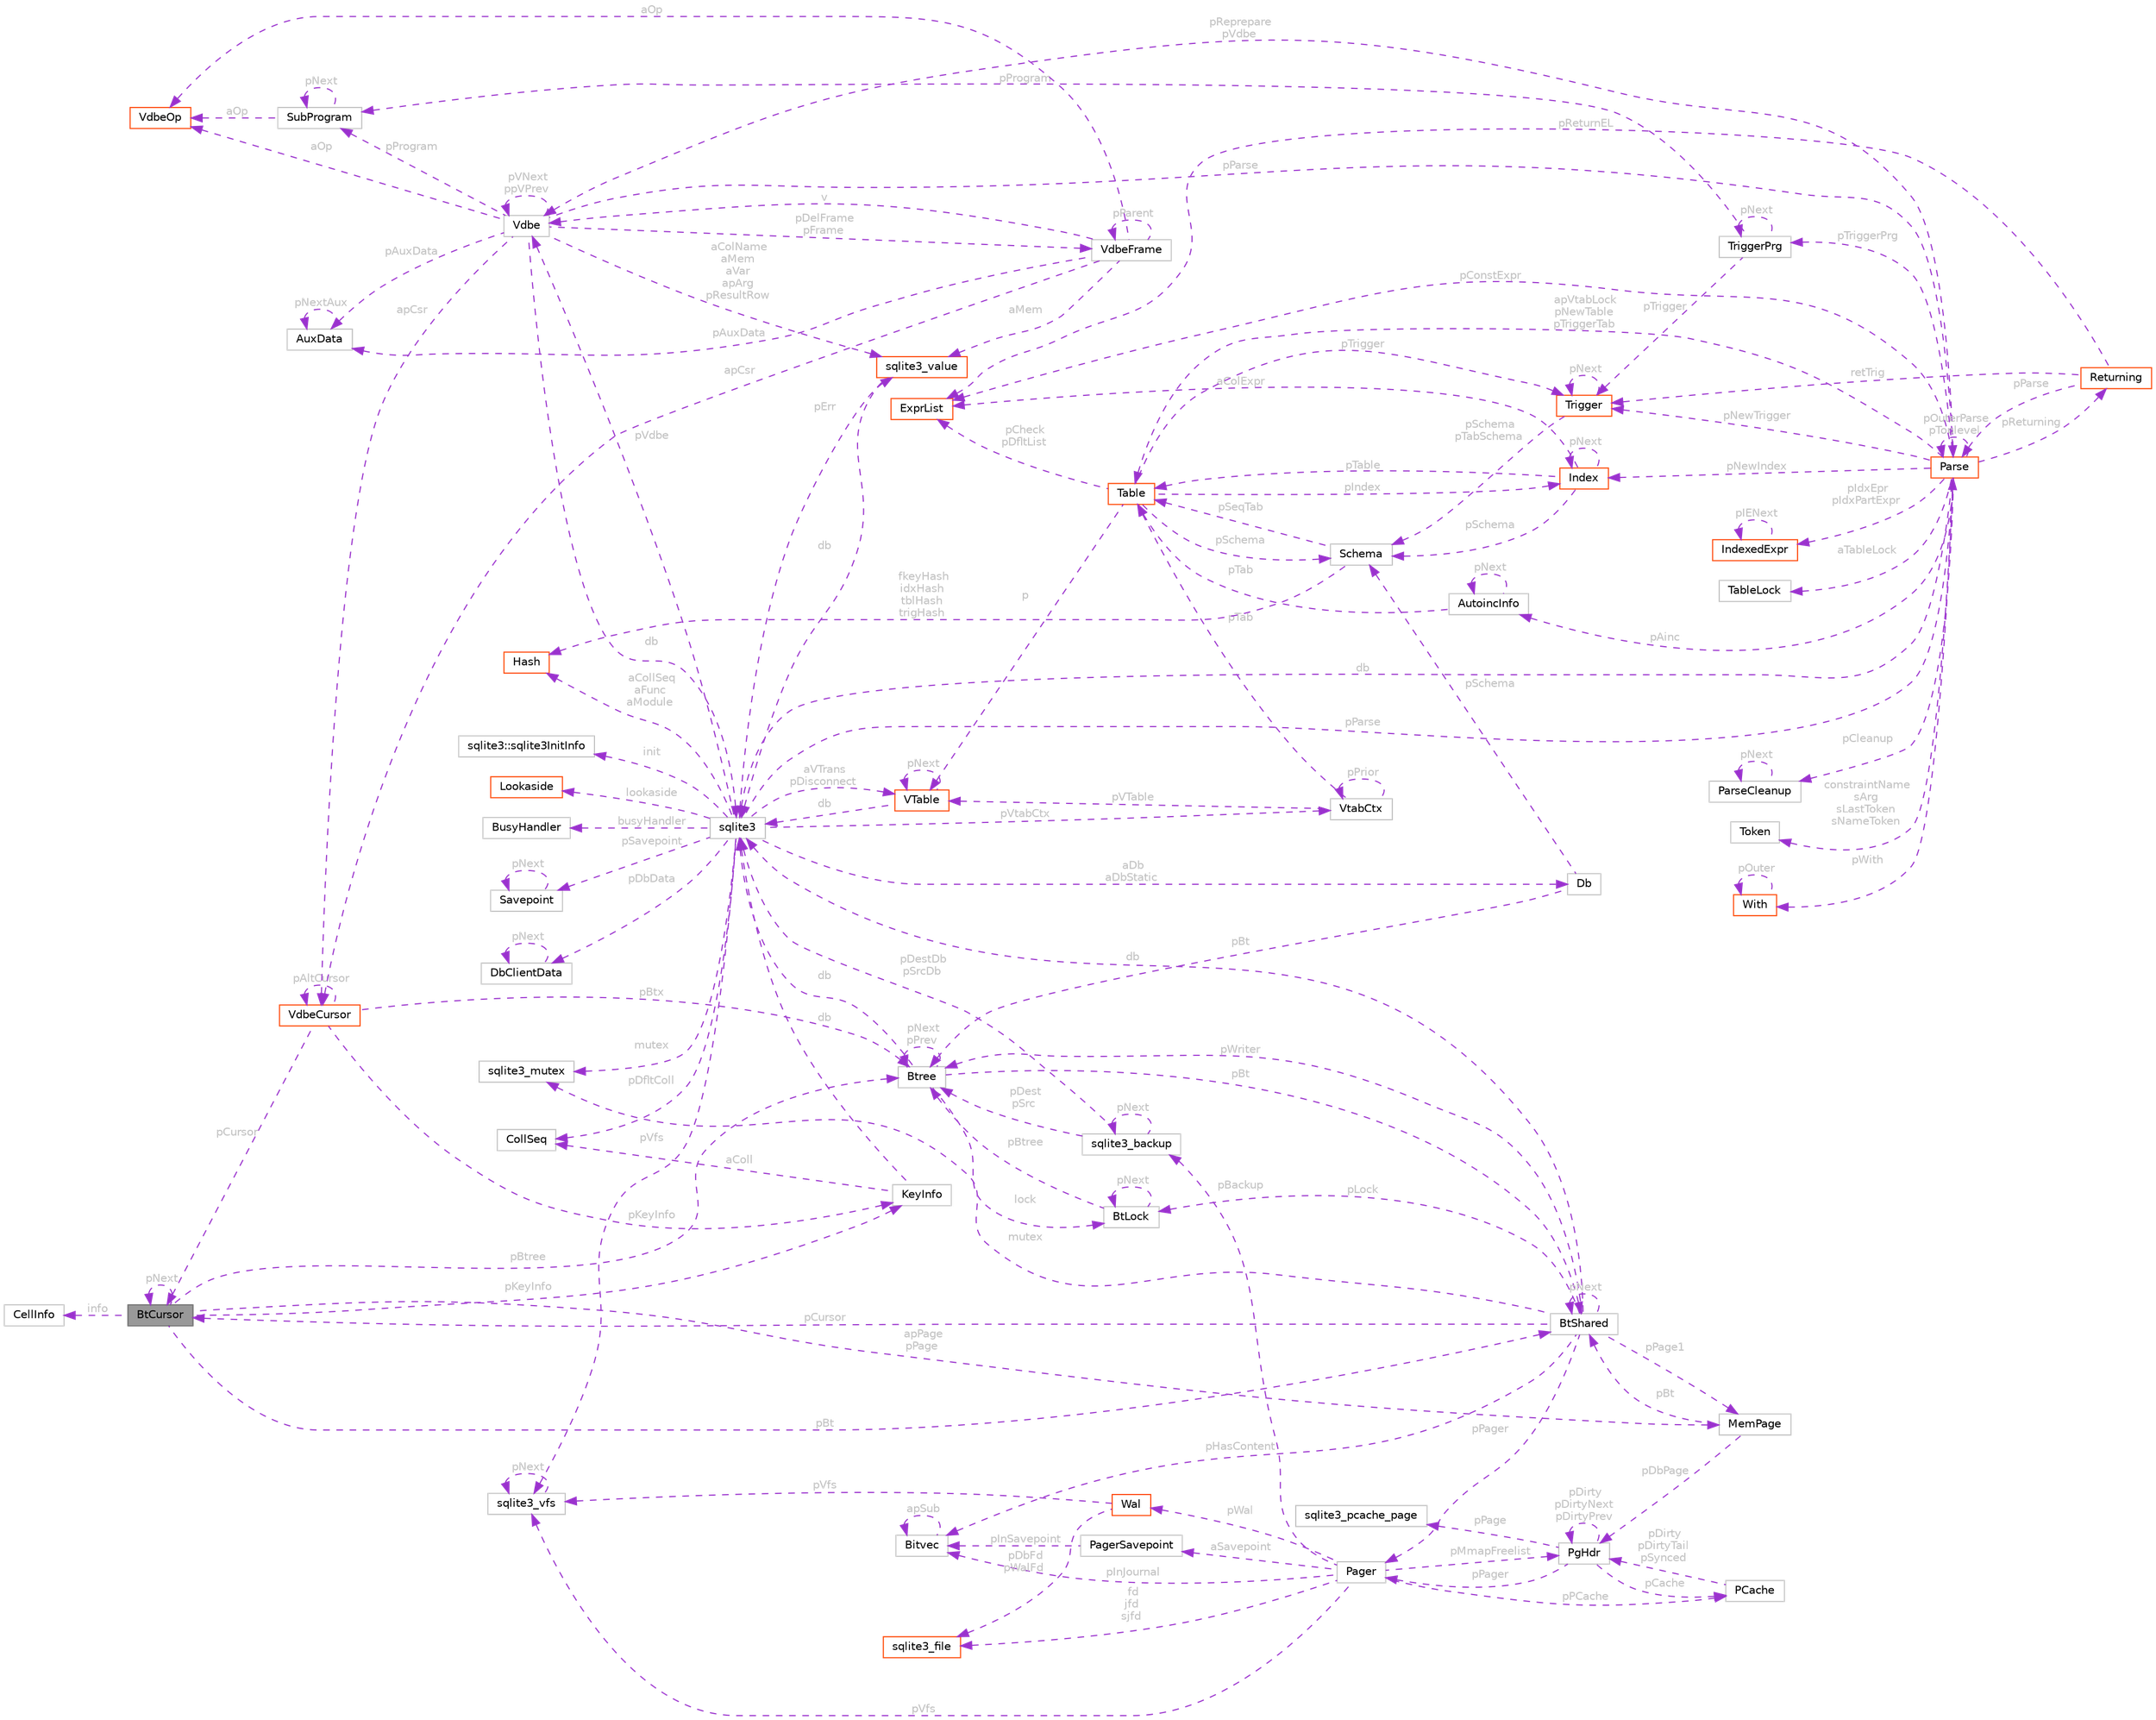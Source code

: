 digraph "BtCursor"
{
 // LATEX_PDF_SIZE
  bgcolor="transparent";
  edge [fontname=Helvetica,fontsize=10,labelfontname=Helvetica,labelfontsize=10];
  node [fontname=Helvetica,fontsize=10,shape=box,height=0.2,width=0.4];
  rankdir="LR";
  Node1 [id="Node000001",label="BtCursor",height=0.2,width=0.4,color="gray40", fillcolor="grey60", style="filled", fontcolor="black",tooltip=" "];
  Node2 -> Node1 [id="edge1_Node000001_Node000002",dir="back",color="darkorchid3",style="dashed",tooltip=" ",label=" pBtree",fontcolor="grey" ];
  Node2 [id="Node000002",label="Btree",height=0.2,width=0.4,color="grey75", fillcolor="white", style="filled",URL="$structBtree.html",tooltip=" "];
  Node3 -> Node2 [id="edge2_Node000002_Node000003",dir="back",color="darkorchid3",style="dashed",tooltip=" ",label=" db",fontcolor="grey" ];
  Node3 [id="Node000003",label="sqlite3",height=0.2,width=0.4,color="grey75", fillcolor="white", style="filled",URL="$structsqlite3.html",tooltip=" "];
  Node4 -> Node3 [id="edge3_Node000003_Node000004",dir="back",color="darkorchid3",style="dashed",tooltip=" ",label=" pVfs",fontcolor="grey" ];
  Node4 [id="Node000004",label="sqlite3_vfs",height=0.2,width=0.4,color="grey75", fillcolor="white", style="filled",URL="$structsqlite3__vfs.html",tooltip=" "];
  Node4 -> Node4 [id="edge4_Node000004_Node000004",dir="back",color="darkorchid3",style="dashed",tooltip=" ",label=" pNext",fontcolor="grey" ];
  Node5 -> Node3 [id="edge5_Node000003_Node000005",dir="back",color="darkorchid3",style="dashed",tooltip=" ",label=" pVdbe",fontcolor="grey" ];
  Node5 [id="Node000005",label="Vdbe",height=0.2,width=0.4,color="grey75", fillcolor="white", style="filled",URL="$structVdbe.html",tooltip=" "];
  Node3 -> Node5 [id="edge6_Node000005_Node000003",dir="back",color="darkorchid3",style="dashed",tooltip=" ",label=" db",fontcolor="grey" ];
  Node5 -> Node5 [id="edge7_Node000005_Node000005",dir="back",color="darkorchid3",style="dashed",tooltip=" ",label=" pVNext\nppVPrev",fontcolor="grey" ];
  Node6 -> Node5 [id="edge8_Node000005_Node000006",dir="back",color="darkorchid3",style="dashed",tooltip=" ",label=" pParse",fontcolor="grey" ];
  Node6 [id="Node000006",label="Parse",height=0.2,width=0.4,color="orangered", fillcolor="white", style="filled",URL="$structParse.html",tooltip=" "];
  Node3 -> Node6 [id="edge9_Node000006_Node000003",dir="back",color="darkorchid3",style="dashed",tooltip=" ",label=" db",fontcolor="grey" ];
  Node5 -> Node6 [id="edge10_Node000006_Node000005",dir="back",color="darkorchid3",style="dashed",tooltip=" ",label=" pReprepare\npVdbe",fontcolor="grey" ];
  Node7 -> Node6 [id="edge11_Node000006_Node000007",dir="back",color="darkorchid3",style="dashed",tooltip=" ",label=" pConstExpr",fontcolor="grey" ];
  Node7 [id="Node000007",label="ExprList",height=0.2,width=0.4,color="orangered", fillcolor="white", style="filled",URL="$structExprList.html",tooltip=" "];
  Node41 -> Node6 [id="edge12_Node000006_Node000041",dir="back",color="darkorchid3",style="dashed",tooltip=" ",label=" pIdxEpr\npIdxPartExpr",fontcolor="grey" ];
  Node41 [id="Node000041",label="IndexedExpr",height=0.2,width=0.4,color="orangered", fillcolor="white", style="filled",URL="$structIndexedExpr.html",tooltip=" "];
  Node41 -> Node41 [id="edge13_Node000041_Node000041",dir="back",color="darkorchid3",style="dashed",tooltip=" ",label=" pIENext",fontcolor="grey" ];
  Node42 -> Node6 [id="edge14_Node000006_Node000042",dir="back",color="darkorchid3",style="dashed",tooltip=" ",label=" aTableLock",fontcolor="grey" ];
  Node42 [id="Node000042",label="TableLock",height=0.2,width=0.4,color="grey75", fillcolor="white", style="filled",URL="$structTableLock.html",tooltip=" "];
  Node43 -> Node6 [id="edge15_Node000006_Node000043",dir="back",color="darkorchid3",style="dashed",tooltip=" ",label=" pAinc",fontcolor="grey" ];
  Node43 [id="Node000043",label="AutoincInfo",height=0.2,width=0.4,color="grey75", fillcolor="white", style="filled",URL="$structAutoincInfo.html",tooltip=" "];
  Node43 -> Node43 [id="edge16_Node000043_Node000043",dir="back",color="darkorchid3",style="dashed",tooltip=" ",label=" pNext",fontcolor="grey" ];
  Node13 -> Node43 [id="edge17_Node000043_Node000013",dir="back",color="darkorchid3",style="dashed",tooltip=" ",label=" pTab",fontcolor="grey" ];
  Node13 [id="Node000013",label="Table",height=0.2,width=0.4,color="orangered", fillcolor="white", style="filled",URL="$structTable.html",tooltip=" "];
  Node15 -> Node13 [id="edge18_Node000013_Node000015",dir="back",color="darkorchid3",style="dashed",tooltip=" ",label=" pIndex",fontcolor="grey" ];
  Node15 [id="Node000015",label="Index",height=0.2,width=0.4,color="orangered", fillcolor="white", style="filled",URL="$structIndex.html",tooltip=" "];
  Node13 -> Node15 [id="edge19_Node000015_Node000013",dir="back",color="darkorchid3",style="dashed",tooltip=" ",label=" pTable",fontcolor="grey" ];
  Node15 -> Node15 [id="edge20_Node000015_Node000015",dir="back",color="darkorchid3",style="dashed",tooltip=" ",label=" pNext",fontcolor="grey" ];
  Node16 -> Node15 [id="edge21_Node000015_Node000016",dir="back",color="darkorchid3",style="dashed",tooltip=" ",label=" pSchema",fontcolor="grey" ];
  Node16 [id="Node000016",label="Schema",height=0.2,width=0.4,color="grey75", fillcolor="white", style="filled",URL="$structSchema.html",tooltip=" "];
  Node17 -> Node16 [id="edge22_Node000016_Node000017",dir="back",color="darkorchid3",style="dashed",tooltip=" ",label=" fkeyHash\nidxHash\ntblHash\ntrigHash",fontcolor="grey" ];
  Node17 [id="Node000017",label="Hash",height=0.2,width=0.4,color="orangered", fillcolor="white", style="filled",URL="$structHash.html",tooltip=" "];
  Node13 -> Node16 [id="edge23_Node000016_Node000013",dir="back",color="darkorchid3",style="dashed",tooltip=" ",label=" pSeqTab",fontcolor="grey" ];
  Node7 -> Node15 [id="edge24_Node000015_Node000007",dir="back",color="darkorchid3",style="dashed",tooltip=" ",label=" aColExpr",fontcolor="grey" ];
  Node7 -> Node13 [id="edge25_Node000013_Node000007",dir="back",color="darkorchid3",style="dashed",tooltip=" ",label=" pCheck\npDfltList",fontcolor="grey" ];
  Node27 -> Node13 [id="edge26_Node000013_Node000027",dir="back",color="darkorchid3",style="dashed",tooltip=" ",label=" p",fontcolor="grey" ];
  Node27 [id="Node000027",label="VTable",height=0.2,width=0.4,color="orangered", fillcolor="white", style="filled",URL="$structVTable.html",tooltip=" "];
  Node3 -> Node27 [id="edge27_Node000027_Node000003",dir="back",color="darkorchid3",style="dashed",tooltip=" ",label=" db",fontcolor="grey" ];
  Node27 -> Node27 [id="edge28_Node000027_Node000027",dir="back",color="darkorchid3",style="dashed",tooltip=" ",label=" pNext",fontcolor="grey" ];
  Node21 -> Node13 [id="edge29_Node000013_Node000021",dir="back",color="darkorchid3",style="dashed",tooltip=" ",label=" pTrigger",fontcolor="grey" ];
  Node21 [id="Node000021",label="Trigger",height=0.2,width=0.4,color="orangered", fillcolor="white", style="filled",URL="$structTrigger.html",tooltip=" "];
  Node16 -> Node21 [id="edge30_Node000021_Node000016",dir="back",color="darkorchid3",style="dashed",tooltip=" ",label=" pSchema\npTabSchema",fontcolor="grey" ];
  Node21 -> Node21 [id="edge31_Node000021_Node000021",dir="back",color="darkorchid3",style="dashed",tooltip=" ",label=" pNext",fontcolor="grey" ];
  Node16 -> Node13 [id="edge32_Node000013_Node000016",dir="back",color="darkorchid3",style="dashed",tooltip=" ",label=" pSchema",fontcolor="grey" ];
  Node6 -> Node6 [id="edge33_Node000006_Node000006",dir="back",color="darkorchid3",style="dashed",tooltip=" ",label=" pOuterParse\npToplevel",fontcolor="grey" ];
  Node13 -> Node6 [id="edge34_Node000006_Node000013",dir="back",color="darkorchid3",style="dashed",tooltip=" ",label=" apVtabLock\npNewTable\npTriggerTab",fontcolor="grey" ];
  Node44 -> Node6 [id="edge35_Node000006_Node000044",dir="back",color="darkorchid3",style="dashed",tooltip=" ",label=" pTriggerPrg",fontcolor="grey" ];
  Node44 [id="Node000044",label="TriggerPrg",height=0.2,width=0.4,color="grey75", fillcolor="white", style="filled",URL="$structTriggerPrg.html",tooltip=" "];
  Node21 -> Node44 [id="edge36_Node000044_Node000021",dir="back",color="darkorchid3",style="dashed",tooltip=" ",label=" pTrigger",fontcolor="grey" ];
  Node44 -> Node44 [id="edge37_Node000044_Node000044",dir="back",color="darkorchid3",style="dashed",tooltip=" ",label=" pNext",fontcolor="grey" ];
  Node45 -> Node44 [id="edge38_Node000044_Node000045",dir="back",color="darkorchid3",style="dashed",tooltip=" ",label=" pProgram",fontcolor="grey" ];
  Node45 [id="Node000045",label="SubProgram",height=0.2,width=0.4,color="grey75", fillcolor="white", style="filled",URL="$structSubProgram.html",tooltip=" "];
  Node46 -> Node45 [id="edge39_Node000045_Node000046",dir="back",color="darkorchid3",style="dashed",tooltip=" ",label=" aOp",fontcolor="grey" ];
  Node46 [id="Node000046",label="VdbeOp",height=0.2,width=0.4,color="orangered", fillcolor="white", style="filled",URL="$structVdbeOp.html",tooltip=" "];
  Node45 -> Node45 [id="edge40_Node000045_Node000045",dir="back",color="darkorchid3",style="dashed",tooltip=" ",label=" pNext",fontcolor="grey" ];
  Node54 -> Node6 [id="edge41_Node000006_Node000054",dir="back",color="darkorchid3",style="dashed",tooltip=" ",label=" pCleanup",fontcolor="grey" ];
  Node54 [id="Node000054",label="ParseCleanup",height=0.2,width=0.4,color="grey75", fillcolor="white", style="filled",URL="$structParseCleanup.html",tooltip=" "];
  Node54 -> Node54 [id="edge42_Node000054_Node000054",dir="back",color="darkorchid3",style="dashed",tooltip=" ",label=" pNext",fontcolor="grey" ];
  Node55 -> Node6 [id="edge43_Node000006_Node000055",dir="back",color="darkorchid3",style="dashed",tooltip=" ",label=" constraintName\nsArg\nsLastToken\nsNameToken",fontcolor="grey" ];
  Node55 [id="Node000055",label="Token",height=0.2,width=0.4,color="grey75", fillcolor="white", style="filled",URL="$structToken.html",tooltip=" "];
  Node56 -> Node6 [id="edge44_Node000006_Node000056",dir="back",color="darkorchid3",style="dashed",tooltip=" ",label=" pReturning",fontcolor="grey" ];
  Node56 [id="Node000056",label="Returning",height=0.2,width=0.4,color="orangered", fillcolor="white", style="filled",URL="$structReturning.html",tooltip=" "];
  Node6 -> Node56 [id="edge45_Node000056_Node000006",dir="back",color="darkorchid3",style="dashed",tooltip=" ",label=" pParse",fontcolor="grey" ];
  Node7 -> Node56 [id="edge46_Node000056_Node000007",dir="back",color="darkorchid3",style="dashed",tooltip=" ",label=" pReturnEL",fontcolor="grey" ];
  Node21 -> Node56 [id="edge47_Node000056_Node000021",dir="back",color="darkorchid3",style="dashed",tooltip=" ",label=" retTrig",fontcolor="grey" ];
  Node15 -> Node6 [id="edge48_Node000006_Node000015",dir="back",color="darkorchid3",style="dashed",tooltip=" ",label=" pNewIndex",fontcolor="grey" ];
  Node21 -> Node6 [id="edge49_Node000006_Node000021",dir="back",color="darkorchid3",style="dashed",tooltip=" ",label=" pNewTrigger",fontcolor="grey" ];
  Node33 -> Node6 [id="edge50_Node000006_Node000033",dir="back",color="darkorchid3",style="dashed",tooltip=" ",label=" pWith",fontcolor="grey" ];
  Node33 [id="Node000033",label="With",height=0.2,width=0.4,color="orangered", fillcolor="white", style="filled",URL="$structWith.html",tooltip=" "];
  Node33 -> Node33 [id="edge51_Node000033_Node000033",dir="back",color="darkorchid3",style="dashed",tooltip=" ",label=" pOuter",fontcolor="grey" ];
  Node49 -> Node5 [id="edge52_Node000005_Node000049",dir="back",color="darkorchid3",style="dashed",tooltip=" ",label=" aColName\naMem\naVar\napArg\npResultRow",fontcolor="grey" ];
  Node49 [id="Node000049",label="sqlite3_value",height=0.2,width=0.4,color="orangered", fillcolor="white", style="filled",URL="$structsqlite3__value.html",tooltip=" "];
  Node3 -> Node49 [id="edge53_Node000049_Node000003",dir="back",color="darkorchid3",style="dashed",tooltip=" ",label=" db",fontcolor="grey" ];
  Node58 -> Node5 [id="edge54_Node000005_Node000058",dir="back",color="darkorchid3",style="dashed",tooltip=" ",label=" apCsr",fontcolor="grey" ];
  Node58 [id="Node000058",label="VdbeCursor",height=0.2,width=0.4,color="orangered", fillcolor="white", style="filled",URL="$structVdbeCursor.html",tooltip=" "];
  Node2 -> Node58 [id="edge55_Node000058_Node000002",dir="back",color="darkorchid3",style="dashed",tooltip=" ",label=" pBtx",fontcolor="grey" ];
  Node58 -> Node58 [id="edge56_Node000058_Node000058",dir="back",color="darkorchid3",style="dashed",tooltip=" ",label=" pAltCursor",fontcolor="grey" ];
  Node1 -> Node58 [id="edge57_Node000058_Node000001",dir="back",color="darkorchid3",style="dashed",tooltip=" ",label=" pCursor",fontcolor="grey" ];
  Node52 -> Node58 [id="edge58_Node000058_Node000052",dir="back",color="darkorchid3",style="dashed",tooltip=" ",label=" pKeyInfo",fontcolor="grey" ];
  Node52 [id="Node000052",label="KeyInfo",height=0.2,width=0.4,color="grey75", fillcolor="white", style="filled",URL="$structKeyInfo.html",tooltip=" "];
  Node3 -> Node52 [id="edge59_Node000052_Node000003",dir="back",color="darkorchid3",style="dashed",tooltip=" ",label=" db",fontcolor="grey" ];
  Node51 -> Node52 [id="edge60_Node000052_Node000051",dir="back",color="darkorchid3",style="dashed",tooltip=" ",label=" aColl",fontcolor="grey" ];
  Node51 [id="Node000051",label="CollSeq",height=0.2,width=0.4,color="grey75", fillcolor="white", style="filled",URL="$structCollSeq.html",tooltip=" "];
  Node46 -> Node5 [id="edge61_Node000005_Node000046",dir="back",color="darkorchid3",style="dashed",tooltip=" ",label=" aOp",fontcolor="grey" ];
  Node73 -> Node5 [id="edge62_Node000005_Node000073",dir="back",color="darkorchid3",style="dashed",tooltip=" ",label=" pDelFrame\npFrame",fontcolor="grey" ];
  Node73 [id="Node000073",label="VdbeFrame",height=0.2,width=0.4,color="grey75", fillcolor="white", style="filled",URL="$structVdbeFrame.html",tooltip=" "];
  Node5 -> Node73 [id="edge63_Node000073_Node000005",dir="back",color="darkorchid3",style="dashed",tooltip=" ",label=" v",fontcolor="grey" ];
  Node73 -> Node73 [id="edge64_Node000073_Node000073",dir="back",color="darkorchid3",style="dashed",tooltip=" ",label=" pParent",fontcolor="grey" ];
  Node46 -> Node73 [id="edge65_Node000073_Node000046",dir="back",color="darkorchid3",style="dashed",tooltip=" ",label=" aOp",fontcolor="grey" ];
  Node49 -> Node73 [id="edge66_Node000073_Node000049",dir="back",color="darkorchid3",style="dashed",tooltip=" ",label=" aMem",fontcolor="grey" ];
  Node58 -> Node73 [id="edge67_Node000073_Node000058",dir="back",color="darkorchid3",style="dashed",tooltip=" ",label=" apCsr",fontcolor="grey" ];
  Node74 -> Node73 [id="edge68_Node000073_Node000074",dir="back",color="darkorchid3",style="dashed",tooltip=" ",label=" pAuxData",fontcolor="grey" ];
  Node74 [id="Node000074",label="AuxData",height=0.2,width=0.4,color="grey75", fillcolor="white", style="filled",URL="$structAuxData.html",tooltip=" "];
  Node74 -> Node74 [id="edge69_Node000074_Node000074",dir="back",color="darkorchid3",style="dashed",tooltip=" ",label=" pNextAux",fontcolor="grey" ];
  Node45 -> Node5 [id="edge70_Node000005_Node000045",dir="back",color="darkorchid3",style="dashed",tooltip=" ",label=" pProgram",fontcolor="grey" ];
  Node74 -> Node5 [id="edge71_Node000005_Node000074",dir="back",color="darkorchid3",style="dashed",tooltip=" ",label=" pAuxData",fontcolor="grey" ];
  Node51 -> Node3 [id="edge72_Node000003_Node000051",dir="back",color="darkorchid3",style="dashed",tooltip=" ",label=" pDfltColl",fontcolor="grey" ];
  Node75 -> Node3 [id="edge73_Node000003_Node000075",dir="back",color="darkorchid3",style="dashed",tooltip=" ",label=" mutex",fontcolor="grey" ];
  Node75 [id="Node000075",label="sqlite3_mutex",height=0.2,width=0.4,color="grey75", fillcolor="white", style="filled",URL="$structsqlite3__mutex.html",tooltip=" "];
  Node76 -> Node3 [id="edge74_Node000003_Node000076",dir="back",color="darkorchid3",style="dashed",tooltip=" ",label=" aDb\naDbStatic",fontcolor="grey" ];
  Node76 [id="Node000076",label="Db",height=0.2,width=0.4,color="grey75", fillcolor="white", style="filled",URL="$structDb.html",tooltip=" "];
  Node2 -> Node76 [id="edge75_Node000076_Node000002",dir="back",color="darkorchid3",style="dashed",tooltip=" ",label=" pBt",fontcolor="grey" ];
  Node16 -> Node76 [id="edge76_Node000076_Node000016",dir="back",color="darkorchid3",style="dashed",tooltip=" ",label=" pSchema",fontcolor="grey" ];
  Node77 -> Node3 [id="edge77_Node000003_Node000077",dir="back",color="darkorchid3",style="dashed",tooltip=" ",label=" init",fontcolor="grey" ];
  Node77 [id="Node000077",label="sqlite3::sqlite3InitInfo",height=0.2,width=0.4,color="grey75", fillcolor="white", style="filled",URL="$structsqlite3_1_1sqlite3InitInfo.html",tooltip=" "];
  Node6 -> Node3 [id="edge78_Node000003_Node000006",dir="back",color="darkorchid3",style="dashed",tooltip=" ",label=" pParse",fontcolor="grey" ];
  Node49 -> Node3 [id="edge79_Node000003_Node000049",dir="back",color="darkorchid3",style="dashed",tooltip=" ",label=" pErr",fontcolor="grey" ];
  Node78 -> Node3 [id="edge80_Node000003_Node000078",dir="back",color="darkorchid3",style="dashed",tooltip=" ",label=" lookaside",fontcolor="grey" ];
  Node78 [id="Node000078",label="Lookaside",height=0.2,width=0.4,color="orangered", fillcolor="white", style="filled",URL="$structLookaside.html",tooltip=" "];
  Node17 -> Node3 [id="edge81_Node000003_Node000017",dir="back",color="darkorchid3",style="dashed",tooltip=" ",label=" aCollSeq\naFunc\naModule",fontcolor="grey" ];
  Node80 -> Node3 [id="edge82_Node000003_Node000080",dir="back",color="darkorchid3",style="dashed",tooltip=" ",label=" pVtabCtx",fontcolor="grey" ];
  Node80 [id="Node000080",label="VtabCtx",height=0.2,width=0.4,color="grey75", fillcolor="white", style="filled",URL="$structVtabCtx.html",tooltip=" "];
  Node27 -> Node80 [id="edge83_Node000080_Node000027",dir="back",color="darkorchid3",style="dashed",tooltip=" ",label=" pVTable",fontcolor="grey" ];
  Node13 -> Node80 [id="edge84_Node000080_Node000013",dir="back",color="darkorchid3",style="dashed",tooltip=" ",label=" pTab",fontcolor="grey" ];
  Node80 -> Node80 [id="edge85_Node000080_Node000080",dir="back",color="darkorchid3",style="dashed",tooltip=" ",label=" pPrior",fontcolor="grey" ];
  Node27 -> Node3 [id="edge86_Node000003_Node000027",dir="back",color="darkorchid3",style="dashed",tooltip=" ",label=" aVTrans\npDisconnect",fontcolor="grey" ];
  Node81 -> Node3 [id="edge87_Node000003_Node000081",dir="back",color="darkorchid3",style="dashed",tooltip=" ",label=" busyHandler",fontcolor="grey" ];
  Node81 [id="Node000081",label="BusyHandler",height=0.2,width=0.4,color="grey75", fillcolor="white", style="filled",URL="$structBusyHandler.html",tooltip=" "];
  Node82 -> Node3 [id="edge88_Node000003_Node000082",dir="back",color="darkorchid3",style="dashed",tooltip=" ",label=" pSavepoint",fontcolor="grey" ];
  Node82 [id="Node000082",label="Savepoint",height=0.2,width=0.4,color="grey75", fillcolor="white", style="filled",URL="$structSavepoint.html",tooltip=" "];
  Node82 -> Node82 [id="edge89_Node000082_Node000082",dir="back",color="darkorchid3",style="dashed",tooltip=" ",label=" pNext",fontcolor="grey" ];
  Node83 -> Node3 [id="edge90_Node000003_Node000083",dir="back",color="darkorchid3",style="dashed",tooltip=" ",label=" pDbData",fontcolor="grey" ];
  Node83 [id="Node000083",label="DbClientData",height=0.2,width=0.4,color="grey75", fillcolor="white", style="filled",URL="$structDbClientData.html",tooltip=" "];
  Node83 -> Node83 [id="edge91_Node000083_Node000083",dir="back",color="darkorchid3",style="dashed",tooltip=" ",label=" pNext",fontcolor="grey" ];
  Node84 -> Node2 [id="edge92_Node000002_Node000084",dir="back",color="darkorchid3",style="dashed",tooltip=" ",label=" pBt",fontcolor="grey" ];
  Node84 [id="Node000084",label="BtShared",height=0.2,width=0.4,color="grey75", fillcolor="white", style="filled",URL="$structBtShared.html",tooltip=" "];
  Node85 -> Node84 [id="edge93_Node000084_Node000085",dir="back",color="darkorchid3",style="dashed",tooltip=" ",label=" pPager",fontcolor="grey" ];
  Node85 [id="Node000085",label="Pager",height=0.2,width=0.4,color="grey75", fillcolor="white", style="filled",URL="$structPager.html",tooltip=" "];
  Node4 -> Node85 [id="edge94_Node000085_Node000004",dir="back",color="darkorchid3",style="dashed",tooltip=" ",label=" pVfs",fontcolor="grey" ];
  Node86 -> Node85 [id="edge95_Node000085_Node000086",dir="back",color="darkorchid3",style="dashed",tooltip=" ",label=" pInJournal",fontcolor="grey" ];
  Node86 [id="Node000086",label="Bitvec",height=0.2,width=0.4,color="grey75", fillcolor="white", style="filled",URL="$structBitvec.html",tooltip=" "];
  Node86 -> Node86 [id="edge96_Node000086_Node000086",dir="back",color="darkorchid3",style="dashed",tooltip=" ",label=" apSub",fontcolor="grey" ];
  Node62 -> Node85 [id="edge97_Node000085_Node000062",dir="back",color="darkorchid3",style="dashed",tooltip=" ",label=" fd\njfd\nsjfd",fontcolor="grey" ];
  Node62 [id="Node000062",label="sqlite3_file",height=0.2,width=0.4,color="orangered", fillcolor="white", style="filled",URL="$structsqlite3__file.html",tooltip=" "];
  Node87 -> Node85 [id="edge98_Node000085_Node000087",dir="back",color="darkorchid3",style="dashed",tooltip=" ",label=" pBackup",fontcolor="grey" ];
  Node87 [id="Node000087",label="sqlite3_backup",height=0.2,width=0.4,color="grey75", fillcolor="white", style="filled",URL="$structsqlite3__backup.html",tooltip=" "];
  Node3 -> Node87 [id="edge99_Node000087_Node000003",dir="back",color="darkorchid3",style="dashed",tooltip=" ",label=" pDestDb\npSrcDb",fontcolor="grey" ];
  Node2 -> Node87 [id="edge100_Node000087_Node000002",dir="back",color="darkorchid3",style="dashed",tooltip=" ",label=" pDest\npSrc",fontcolor="grey" ];
  Node87 -> Node87 [id="edge101_Node000087_Node000087",dir="back",color="darkorchid3",style="dashed",tooltip=" ",label=" pNext",fontcolor="grey" ];
  Node88 -> Node85 [id="edge102_Node000085_Node000088",dir="back",color="darkorchid3",style="dashed",tooltip=" ",label=" aSavepoint",fontcolor="grey" ];
  Node88 [id="Node000088",label="PagerSavepoint",height=0.2,width=0.4,color="grey75", fillcolor="white", style="filled",URL="$structPagerSavepoint.html",tooltip=" "];
  Node86 -> Node88 [id="edge103_Node000088_Node000086",dir="back",color="darkorchid3",style="dashed",tooltip=" ",label=" pInSavepoint",fontcolor="grey" ];
  Node89 -> Node85 [id="edge104_Node000085_Node000089",dir="back",color="darkorchid3",style="dashed",tooltip=" ",label=" pMmapFreelist",fontcolor="grey" ];
  Node89 [id="Node000089",label="PgHdr",height=0.2,width=0.4,color="grey75", fillcolor="white", style="filled",URL="$structPgHdr.html",tooltip=" "];
  Node90 -> Node89 [id="edge105_Node000089_Node000090",dir="back",color="darkorchid3",style="dashed",tooltip=" ",label=" pPage",fontcolor="grey" ];
  Node90 [id="Node000090",label="sqlite3_pcache_page",height=0.2,width=0.4,color="grey75", fillcolor="white", style="filled",URL="$structsqlite3__pcache__page.html",tooltip=" "];
  Node91 -> Node89 [id="edge106_Node000089_Node000091",dir="back",color="darkorchid3",style="dashed",tooltip=" ",label=" pCache",fontcolor="grey" ];
  Node91 [id="Node000091",label="PCache",height=0.2,width=0.4,color="grey75", fillcolor="white", style="filled",URL="$structPCache.html",tooltip=" "];
  Node89 -> Node91 [id="edge107_Node000091_Node000089",dir="back",color="darkorchid3",style="dashed",tooltip=" ",label=" pDirty\npDirtyTail\npSynced",fontcolor="grey" ];
  Node89 -> Node89 [id="edge108_Node000089_Node000089",dir="back",color="darkorchid3",style="dashed",tooltip=" ",label=" pDirty\npDirtyNext\npDirtyPrev",fontcolor="grey" ];
  Node85 -> Node89 [id="edge109_Node000089_Node000085",dir="back",color="darkorchid3",style="dashed",tooltip=" ",label=" pPager",fontcolor="grey" ];
  Node91 -> Node85 [id="edge110_Node000085_Node000091",dir="back",color="darkorchid3",style="dashed",tooltip=" ",label=" pPCache",fontcolor="grey" ];
  Node92 -> Node85 [id="edge111_Node000085_Node000092",dir="back",color="darkorchid3",style="dashed",tooltip=" ",label=" pWal",fontcolor="grey" ];
  Node92 [id="Node000092",label="Wal",height=0.2,width=0.4,color="orangered", fillcolor="white", style="filled",URL="$structWal.html",tooltip=" "];
  Node4 -> Node92 [id="edge112_Node000092_Node000004",dir="back",color="darkorchid3",style="dashed",tooltip=" ",label=" pVfs",fontcolor="grey" ];
  Node62 -> Node92 [id="edge113_Node000092_Node000062",dir="back",color="darkorchid3",style="dashed",tooltip=" ",label=" pDbFd\npWalFd",fontcolor="grey" ];
  Node3 -> Node84 [id="edge114_Node000084_Node000003",dir="back",color="darkorchid3",style="dashed",tooltip=" ",label=" db",fontcolor="grey" ];
  Node1 -> Node84 [id="edge115_Node000084_Node000001",dir="back",color="darkorchid3",style="dashed",tooltip=" ",label=" pCursor",fontcolor="grey" ];
  Node94 -> Node84 [id="edge116_Node000084_Node000094",dir="back",color="darkorchid3",style="dashed",tooltip=" ",label=" pPage1",fontcolor="grey" ];
  Node94 [id="Node000094",label="MemPage",height=0.2,width=0.4,color="grey75", fillcolor="white", style="filled",URL="$structMemPage.html",tooltip=" "];
  Node84 -> Node94 [id="edge117_Node000094_Node000084",dir="back",color="darkorchid3",style="dashed",tooltip=" ",label=" pBt",fontcolor="grey" ];
  Node89 -> Node94 [id="edge118_Node000094_Node000089",dir="back",color="darkorchid3",style="dashed",tooltip=" ",label=" pDbPage",fontcolor="grey" ];
  Node75 -> Node84 [id="edge119_Node000084_Node000075",dir="back",color="darkorchid3",style="dashed",tooltip=" ",label=" mutex",fontcolor="grey" ];
  Node86 -> Node84 [id="edge120_Node000084_Node000086",dir="back",color="darkorchid3",style="dashed",tooltip=" ",label=" pHasContent",fontcolor="grey" ];
  Node84 -> Node84 [id="edge121_Node000084_Node000084",dir="back",color="darkorchid3",style="dashed",tooltip=" ",label=" pNext",fontcolor="grey" ];
  Node95 -> Node84 [id="edge122_Node000084_Node000095",dir="back",color="darkorchid3",style="dashed",tooltip=" ",label=" pLock",fontcolor="grey" ];
  Node95 [id="Node000095",label="BtLock",height=0.2,width=0.4,color="grey75", fillcolor="white", style="filled",URL="$structBtLock.html",tooltip=" "];
  Node2 -> Node95 [id="edge123_Node000095_Node000002",dir="back",color="darkorchid3",style="dashed",tooltip=" ",label=" pBtree",fontcolor="grey" ];
  Node95 -> Node95 [id="edge124_Node000095_Node000095",dir="back",color="darkorchid3",style="dashed",tooltip=" ",label=" pNext",fontcolor="grey" ];
  Node2 -> Node84 [id="edge125_Node000084_Node000002",dir="back",color="darkorchid3",style="dashed",tooltip=" ",label=" pWriter",fontcolor="grey" ];
  Node2 -> Node2 [id="edge126_Node000002_Node000002",dir="back",color="darkorchid3",style="dashed",tooltip=" ",label=" pNext\npPrev",fontcolor="grey" ];
  Node95 -> Node2 [id="edge127_Node000002_Node000095",dir="back",color="darkorchid3",style="dashed",tooltip=" ",label=" lock",fontcolor="grey" ];
  Node84 -> Node1 [id="edge128_Node000001_Node000084",dir="back",color="darkorchid3",style="dashed",tooltip=" ",label=" pBt",fontcolor="grey" ];
  Node1 -> Node1 [id="edge129_Node000001_Node000001",dir="back",color="darkorchid3",style="dashed",tooltip=" ",label=" pNext",fontcolor="grey" ];
  Node96 -> Node1 [id="edge130_Node000001_Node000096",dir="back",color="darkorchid3",style="dashed",tooltip=" ",label=" info",fontcolor="grey" ];
  Node96 [id="Node000096",label="CellInfo",height=0.2,width=0.4,color="grey75", fillcolor="white", style="filled",URL="$structCellInfo.html",tooltip=" "];
  Node52 -> Node1 [id="edge131_Node000001_Node000052",dir="back",color="darkorchid3",style="dashed",tooltip=" ",label=" pKeyInfo",fontcolor="grey" ];
  Node94 -> Node1 [id="edge132_Node000001_Node000094",dir="back",color="darkorchid3",style="dashed",tooltip=" ",label=" apPage\npPage",fontcolor="grey" ];
}
